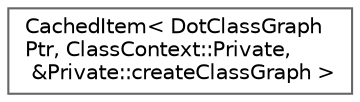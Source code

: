 digraph "Graphical Class Hierarchy"
{
 // INTERACTIVE_SVG=YES
 // LATEX_PDF_SIZE
  bgcolor="transparent";
  edge [fontname=Helvetica,fontsize=10,labelfontname=Helvetica,labelfontsize=10];
  node [fontname=Helvetica,fontsize=10,shape=box,height=0.2,width=0.4];
  rankdir="LR";
  Node0 [label="CachedItem\< DotClassGraph\lPtr, ClassContext::Private,\l &Private::createClassGraph \>",height=0.2,width=0.4,color="grey40", fillcolor="white", style="filled",URL="$d7/dc1/class_cached_item.html",tooltip=" "];
}
